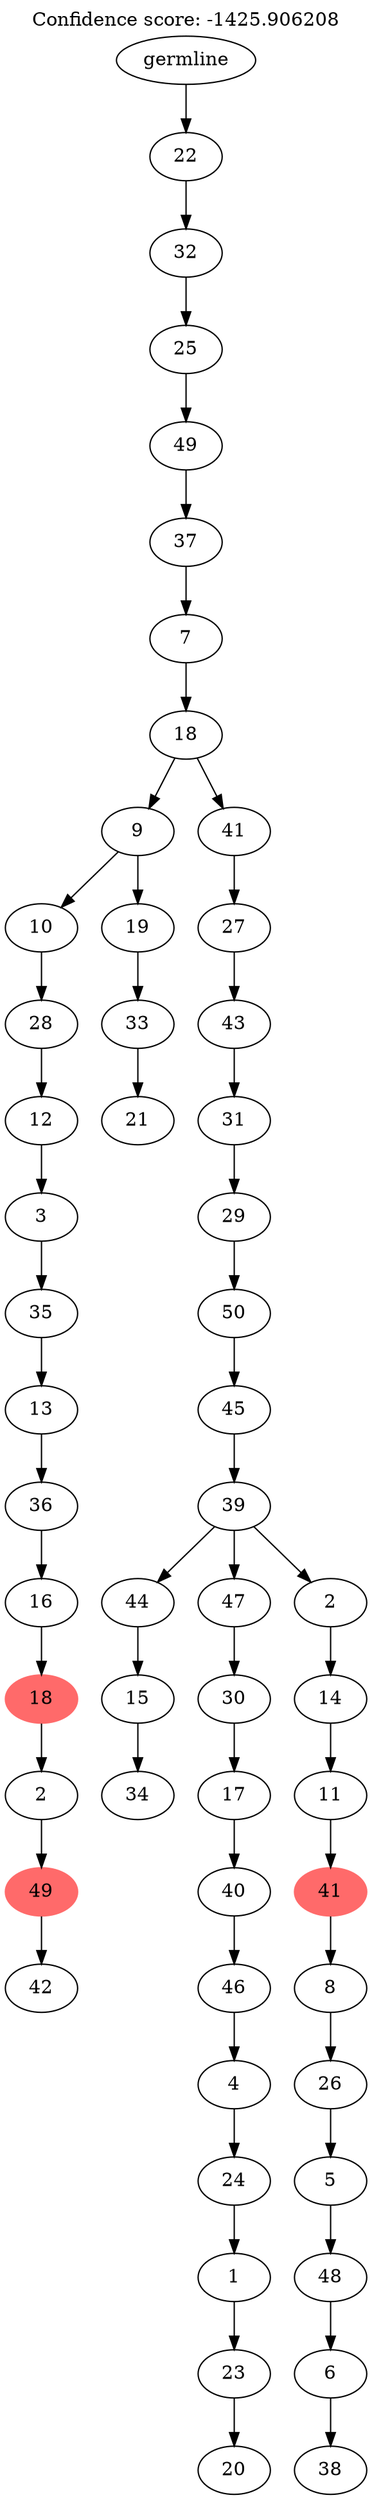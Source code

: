 digraph g {
	"53" -> "54";
	"54" [label="42"];
	"52" -> "53";
	"53" [color=indianred1, style=filled, label="49"];
	"51" -> "52";
	"52" [label="2"];
	"50" -> "51";
	"51" [color=indianred1, style=filled, label="18"];
	"49" -> "50";
	"50" [label="16"];
	"48" -> "49";
	"49" [label="36"];
	"47" -> "48";
	"48" [label="13"];
	"46" -> "47";
	"47" [label="35"];
	"45" -> "46";
	"46" [label="3"];
	"44" -> "45";
	"45" [label="12"];
	"43" -> "44";
	"44" [label="28"];
	"41" -> "42";
	"42" [label="21"];
	"40" -> "41";
	"41" [label="33"];
	"39" -> "40";
	"40" [label="19"];
	"39" -> "43";
	"43" [label="10"];
	"37" -> "38";
	"38" [label="34"];
	"36" -> "37";
	"37" [label="15"];
	"34" -> "35";
	"35" [label="20"];
	"33" -> "34";
	"34" [label="23"];
	"32" -> "33";
	"33" [label="1"];
	"31" -> "32";
	"32" [label="24"];
	"30" -> "31";
	"31" [label="4"];
	"29" -> "30";
	"30" [label="46"];
	"28" -> "29";
	"29" [label="40"];
	"27" -> "28";
	"28" [label="17"];
	"26" -> "27";
	"27" [label="30"];
	"24" -> "25";
	"25" [label="38"];
	"23" -> "24";
	"24" [label="6"];
	"22" -> "23";
	"23" [label="48"];
	"21" -> "22";
	"22" [label="5"];
	"20" -> "21";
	"21" [label="26"];
	"19" -> "20";
	"20" [label="8"];
	"18" -> "19";
	"19" [color=indianred1, style=filled, label="41"];
	"17" -> "18";
	"18" [label="11"];
	"16" -> "17";
	"17" [label="14"];
	"15" -> "16";
	"16" [label="2"];
	"15" -> "26";
	"26" [label="47"];
	"15" -> "36";
	"36" [label="44"];
	"14" -> "15";
	"15" [label="39"];
	"13" -> "14";
	"14" [label="45"];
	"12" -> "13";
	"13" [label="50"];
	"11" -> "12";
	"12" [label="29"];
	"10" -> "11";
	"11" [label="31"];
	"9" -> "10";
	"10" [label="43"];
	"8" -> "9";
	"9" [label="27"];
	"7" -> "8";
	"8" [label="41"];
	"7" -> "39";
	"39" [label="9"];
	"6" -> "7";
	"7" [label="18"];
	"5" -> "6";
	"6" [label="7"];
	"4" -> "5";
	"5" [label="37"];
	"3" -> "4";
	"4" [label="49"];
	"2" -> "3";
	"3" [label="25"];
	"1" -> "2";
	"2" [label="32"];
	"0" -> "1";
	"1" [label="22"];
	"0" [label="germline"];
	labelloc="t";
	label="Confidence score: -1425.906208";
}
